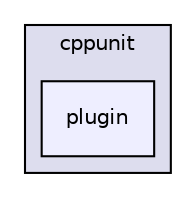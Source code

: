 digraph "plugin" {
  compound=true
  node [ fontsize="10", fontname="Helvetica"];
  edge [ labelfontsize="10", labelfontname="Helvetica"];
  subgraph clusterdir_a5e3211bd68405d5945af2cd60218f51 {
    graph [ bgcolor="#ddddee", pencolor="black", label="cppunit" fontname="Helvetica", fontsize="10", URL="dir_a5e3211bd68405d5945af2cd60218f51.html"]
  dir_049f00900054a603531d20d88cc39f6f [shape=box, label="plugin", style="filled", fillcolor="#eeeeff", pencolor="black", URL="dir_049f00900054a603531d20d88cc39f6f.html"];
  }
}
